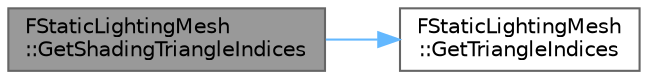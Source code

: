 digraph "FStaticLightingMesh::GetShadingTriangleIndices"
{
 // INTERACTIVE_SVG=YES
 // LATEX_PDF_SIZE
  bgcolor="transparent";
  edge [fontname=Helvetica,fontsize=10,labelfontname=Helvetica,labelfontsize=10];
  node [fontname=Helvetica,fontsize=10,shape=box,height=0.2,width=0.4];
  rankdir="LR";
  Node1 [id="Node000001",label="FStaticLightingMesh\l::GetShadingTriangleIndices",height=0.2,width=0.4,color="gray40", fillcolor="grey60", style="filled", fontcolor="black",tooltip="Accesses a triangle's vertex indices for shading."];
  Node1 -> Node2 [id="edge1_Node000001_Node000002",color="steelblue1",style="solid",tooltip=" "];
  Node2 [id="Node000002",label="FStaticLightingMesh\l::GetTriangleIndices",height=0.2,width=0.4,color="grey40", fillcolor="white", style="filled",URL="$dd/dbe/classFStaticLightingMesh.html#a4a813aa45bfaa026fb7cfd7dc6ef8ee1",tooltip="Accesses a triangle's vertex indices."];
}
